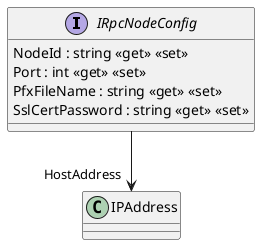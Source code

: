 @startuml
interface IRpcNodeConfig {
    NodeId : string <<get>> <<set>>
    Port : int <<get>> <<set>>
    PfxFileName : string <<get>> <<set>>
    SslCertPassword : string <<get>> <<set>>
}
IRpcNodeConfig --> "HostAddress" IPAddress
@enduml
